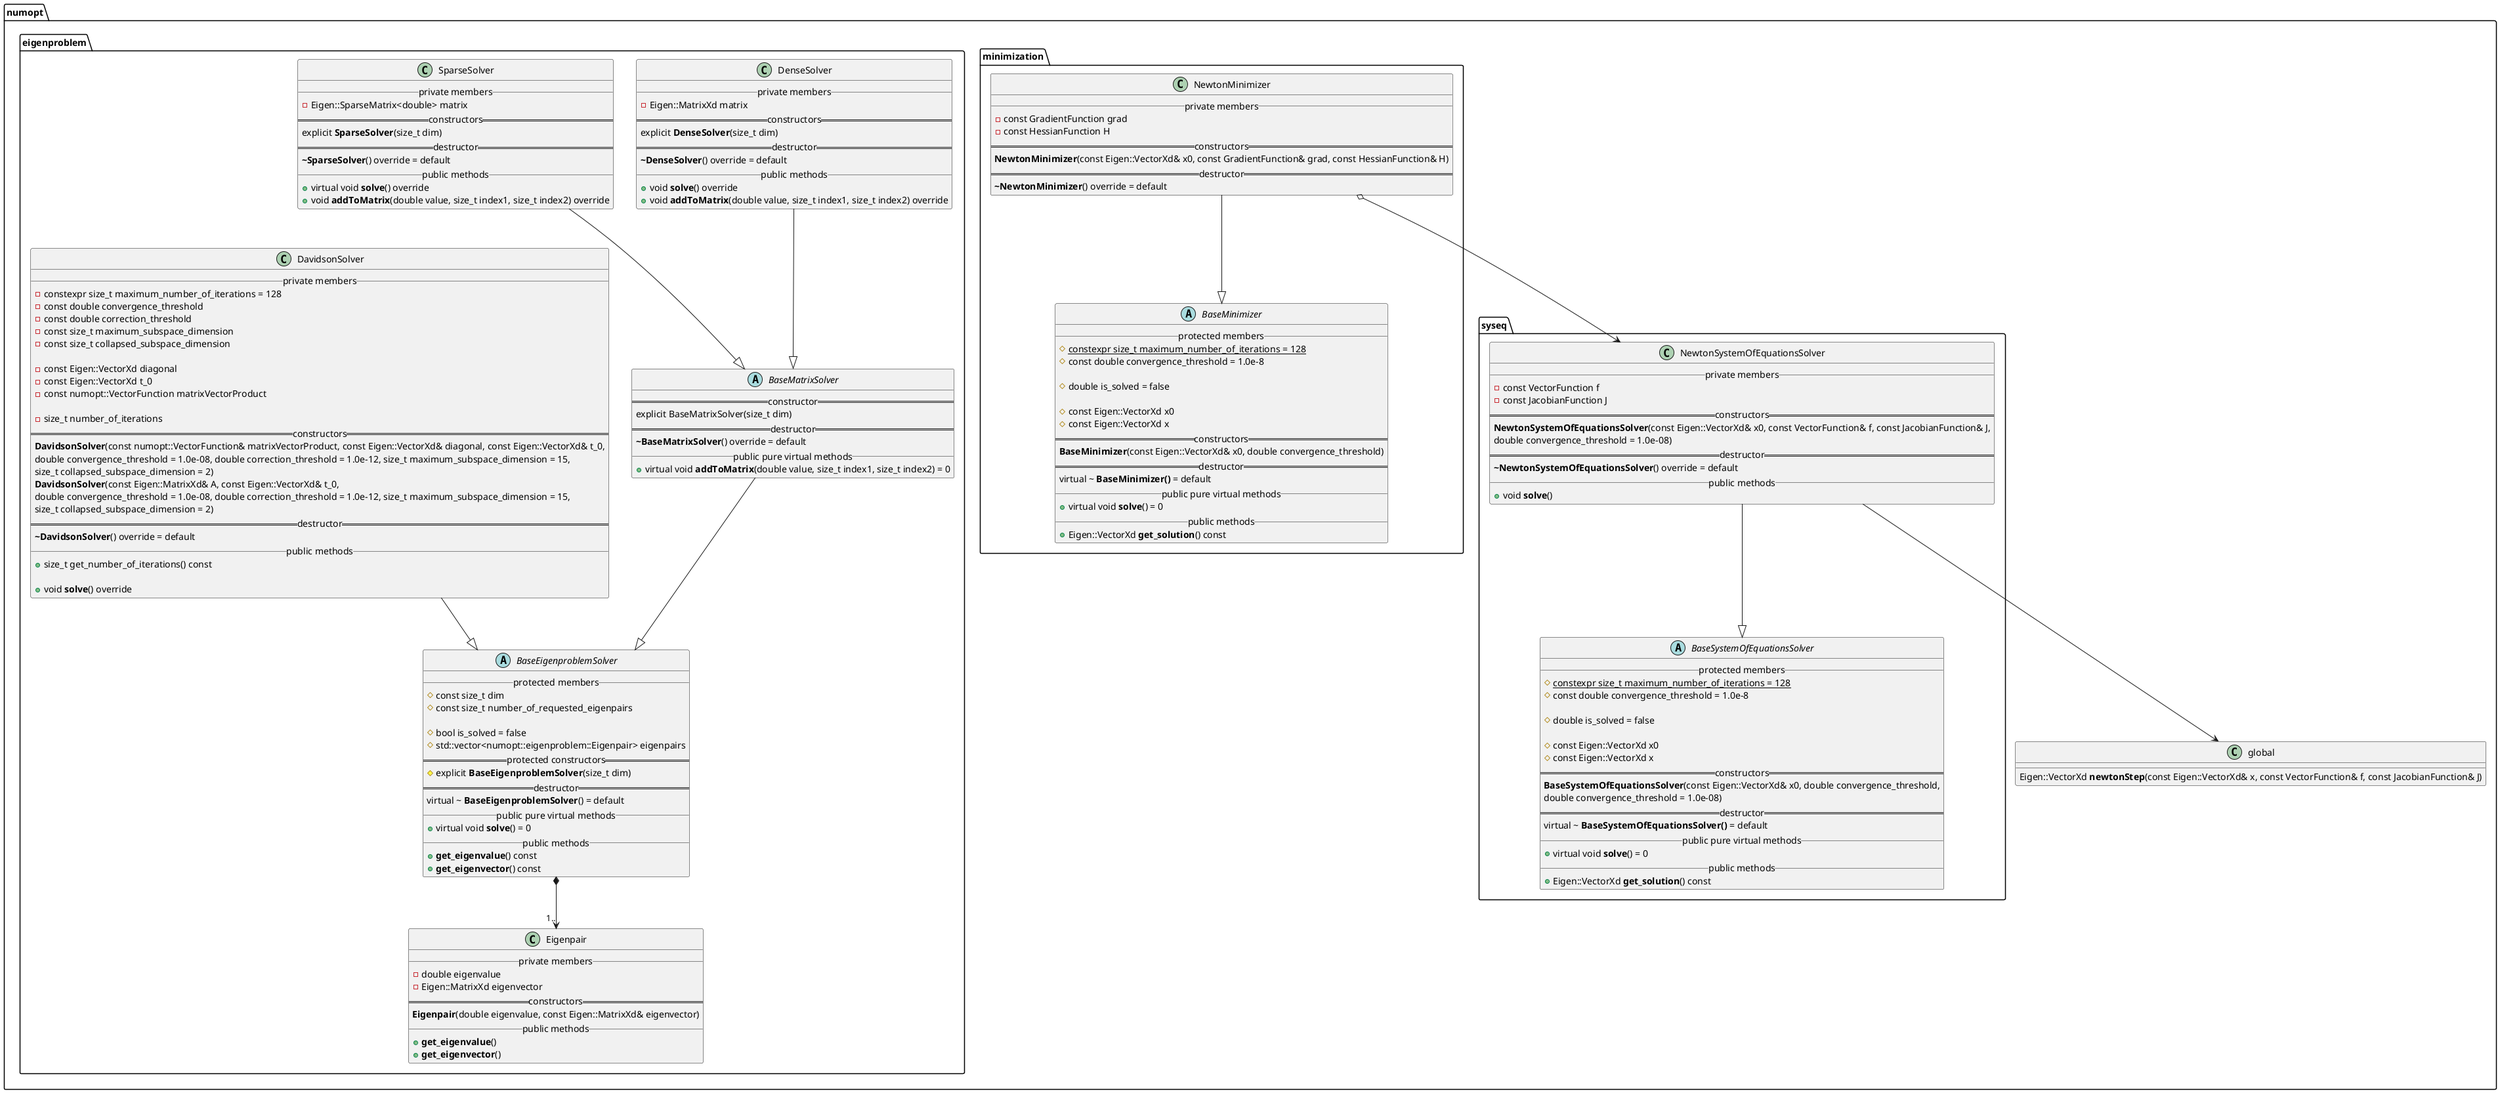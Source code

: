 @startuml

namespace numopt {

    namespace syseq {

        abstract class BaseSystemOfEquationsSolver {
            __ protected members __
                # constexpr {static} size_t maximum_number_of_iterations = 128
                # const double convergence_threshold = 1.0e-8

                # double is_solved = false

                # const Eigen::VectorXd x0
                # const Eigen::VectorXd x
            == constructors ==
                **BaseSystemOfEquationsSolver**(const Eigen::VectorXd& x0, double convergence_threshold,
                double convergence_threshold = 1.0e-08)
            == destructor ==
                virtual ~ **BaseSystemOfEquationsSolver()** = default
            __ public pure virtual methods __
                + virtual void **solve**() = 0
            __ public methods __
                + Eigen::VectorXd **get_solution**() const
       }

        NewtonSystemOfEquationsSolver --|> BaseSystemOfEquationsSolver
        NewtonSystemOfEquationsSolver --> numopt.global
        class NewtonSystemOfEquationsSolver {
            __ private members __
                - const VectorFunction f
                - const JacobianFunction J
            == constructors ==
                **NewtonSystemOfEquationsSolver**(const Eigen::VectorXd& x0, const VectorFunction& f, const JacobianFunction& J,
                double convergence_threshold = 1.0e-08)
            == destructor ==
                **~NewtonSystemOfEquationsSolver**() override = default
            __ public methods __
                + void **solve**()
        }

    }


    namespace minimization {

        abstract class BaseMinimizer {
            __ protected members __
                # constexpr {static} size_t maximum_number_of_iterations = 128
                # const double convergence_threshold = 1.0e-8

                # double is_solved = false

                # const Eigen::VectorXd x0
                # const Eigen::VectorXd x
            == constructors ==
                **BaseMinimizer**(const Eigen::VectorXd& x0, double convergence_threshold)
            == destructor ==
                virtual ~ **BaseMinimizer()** = default
            __ public pure virtual methods __
                + virtual void **solve**() = 0
            __ public methods __
                + Eigen::VectorXd **get_solution**() const
        }


        NewtonMinimizer --|> BaseMinimizer
        NewtonMinimizer o--> numopt.syseq.NewtonSystemOfEquationsSolver
        class NewtonMinimizer {
            __ private members __
                - const GradientFunction grad
                - const HessianFunction H
            == constructors ==
                **NewtonMinimizer**(const Eigen::VectorXd& x0, const GradientFunction& grad, const HessianFunction& H)
            == destructor ==
                **~NewtonMinimizer**() override = default
        }
    }


    namespace eigenproblem {

        class Eigenpair {
            __ private members __
                - double eigenvalue
                - Eigen::MatrixXd eigenvector
            == constructors ==
                **Eigenpair**(double eigenvalue, const Eigen::MatrixXd& eigenvector)
            __ public methods __
                + **get_eigenvalue**()
                + **get_eigenvector**()
        }

        BaseEigenproblemSolver *--> "1.." Eigenpair
        abstract class BaseEigenproblemSolver {
            __ protected members __
                # const size_t dim
                # const size_t number_of_requested_eigenpairs

                # bool is_solved = false
                # std::vector<numopt::eigenproblem::Eigenpair> eigenpairs
            == protected constructors ==
                # explicit **BaseEigenproblemSolver**(size_t dim)
            == destructor ==
                virtual ~ **BaseEigenproblemSolver**() = default
            __ public pure virtual methods __
                + virtual void **solve**() = 0
            __ public methods __
                + **get_eigenvalue**() const
                + **get_eigenvector**() const
        }

        BaseMatrixSolver --|> BaseEigenproblemSolver
        abstract class BaseMatrixSolver {
            == constructor ==
                explicit BaseMatrixSolver(size_t dim)
            == destructor ==
                **~BaseMatrixSolver**() override = default
            __ public pure virtual methods __
                + virtual void **addToMatrix**(double value, size_t index1, size_t index2) = 0
        }


        DenseSolver --|> BaseMatrixSolver
        class DenseSolver {
            __ private members __
                - Eigen::MatrixXd matrix
            == constructors ==
                explicit **DenseSolver**(size_t dim)
            == destructor ==
                 **~DenseSolver**() override = default
            __ public methods __
                + void **solve**() override
                + void **addToMatrix**(double value, size_t index1, size_t index2) override
        }


        SparseSolver --|> BaseMatrixSolver
        class SparseSolver {
            __ private members __
                - Eigen::SparseMatrix<double> matrix
            == constructors ==
                explicit **SparseSolver**(size_t dim)
            == destructor ==
                 **~SparseSolver**() override = default
            __ public methods __
                + virtual void **solve**() override
                + void **addToMatrix**(double value, size_t index1, size_t index2) override
        }


        DavidsonSolver --|> BaseEigenproblemSolver
        class DavidsonSolver {
            __ private members __
                - constexpr size_t maximum_number_of_iterations = 128
                - const double convergence_threshold
                - const double correction_threshold
                - const size_t maximum_subspace_dimension
                - const size_t collapsed_subspace_dimension

                - const Eigen::VectorXd diagonal
                - const Eigen::VectorXd t_0
                - const numopt::VectorFunction matrixVectorProduct

                - size_t number_of_iterations
            == constructors ==
                **DavidsonSolver**(const numopt::VectorFunction& matrixVectorProduct, const Eigen::VectorXd& diagonal, const Eigen::VectorXd& t_0,
                double convergence_threshold = 1.0e-08, double correction_threshold = 1.0e-12, size_t maximum_subspace_dimension = 15,
                size_t collapsed_subspace_dimension = 2)
                **DavidsonSolver**(const Eigen::MatrixXd& A, const Eigen::VectorXd& t_0,
                double convergence_threshold = 1.0e-08, double correction_threshold = 1.0e-12, size_t maximum_subspace_dimension = 15,
                size_t collapsed_subspace_dimension = 2)
            == destructor ==
                 **~DavidsonSolver**() override = default
            __ public methods __
                + size_t get_number_of_iterations() const

                + void **solve**() override
        }


    }


    class global {
        Eigen::VectorXd **newtonStep**(const Eigen::VectorXd& x, const VectorFunction& f, const JacobianFunction& J)
    }


}

@enduml
